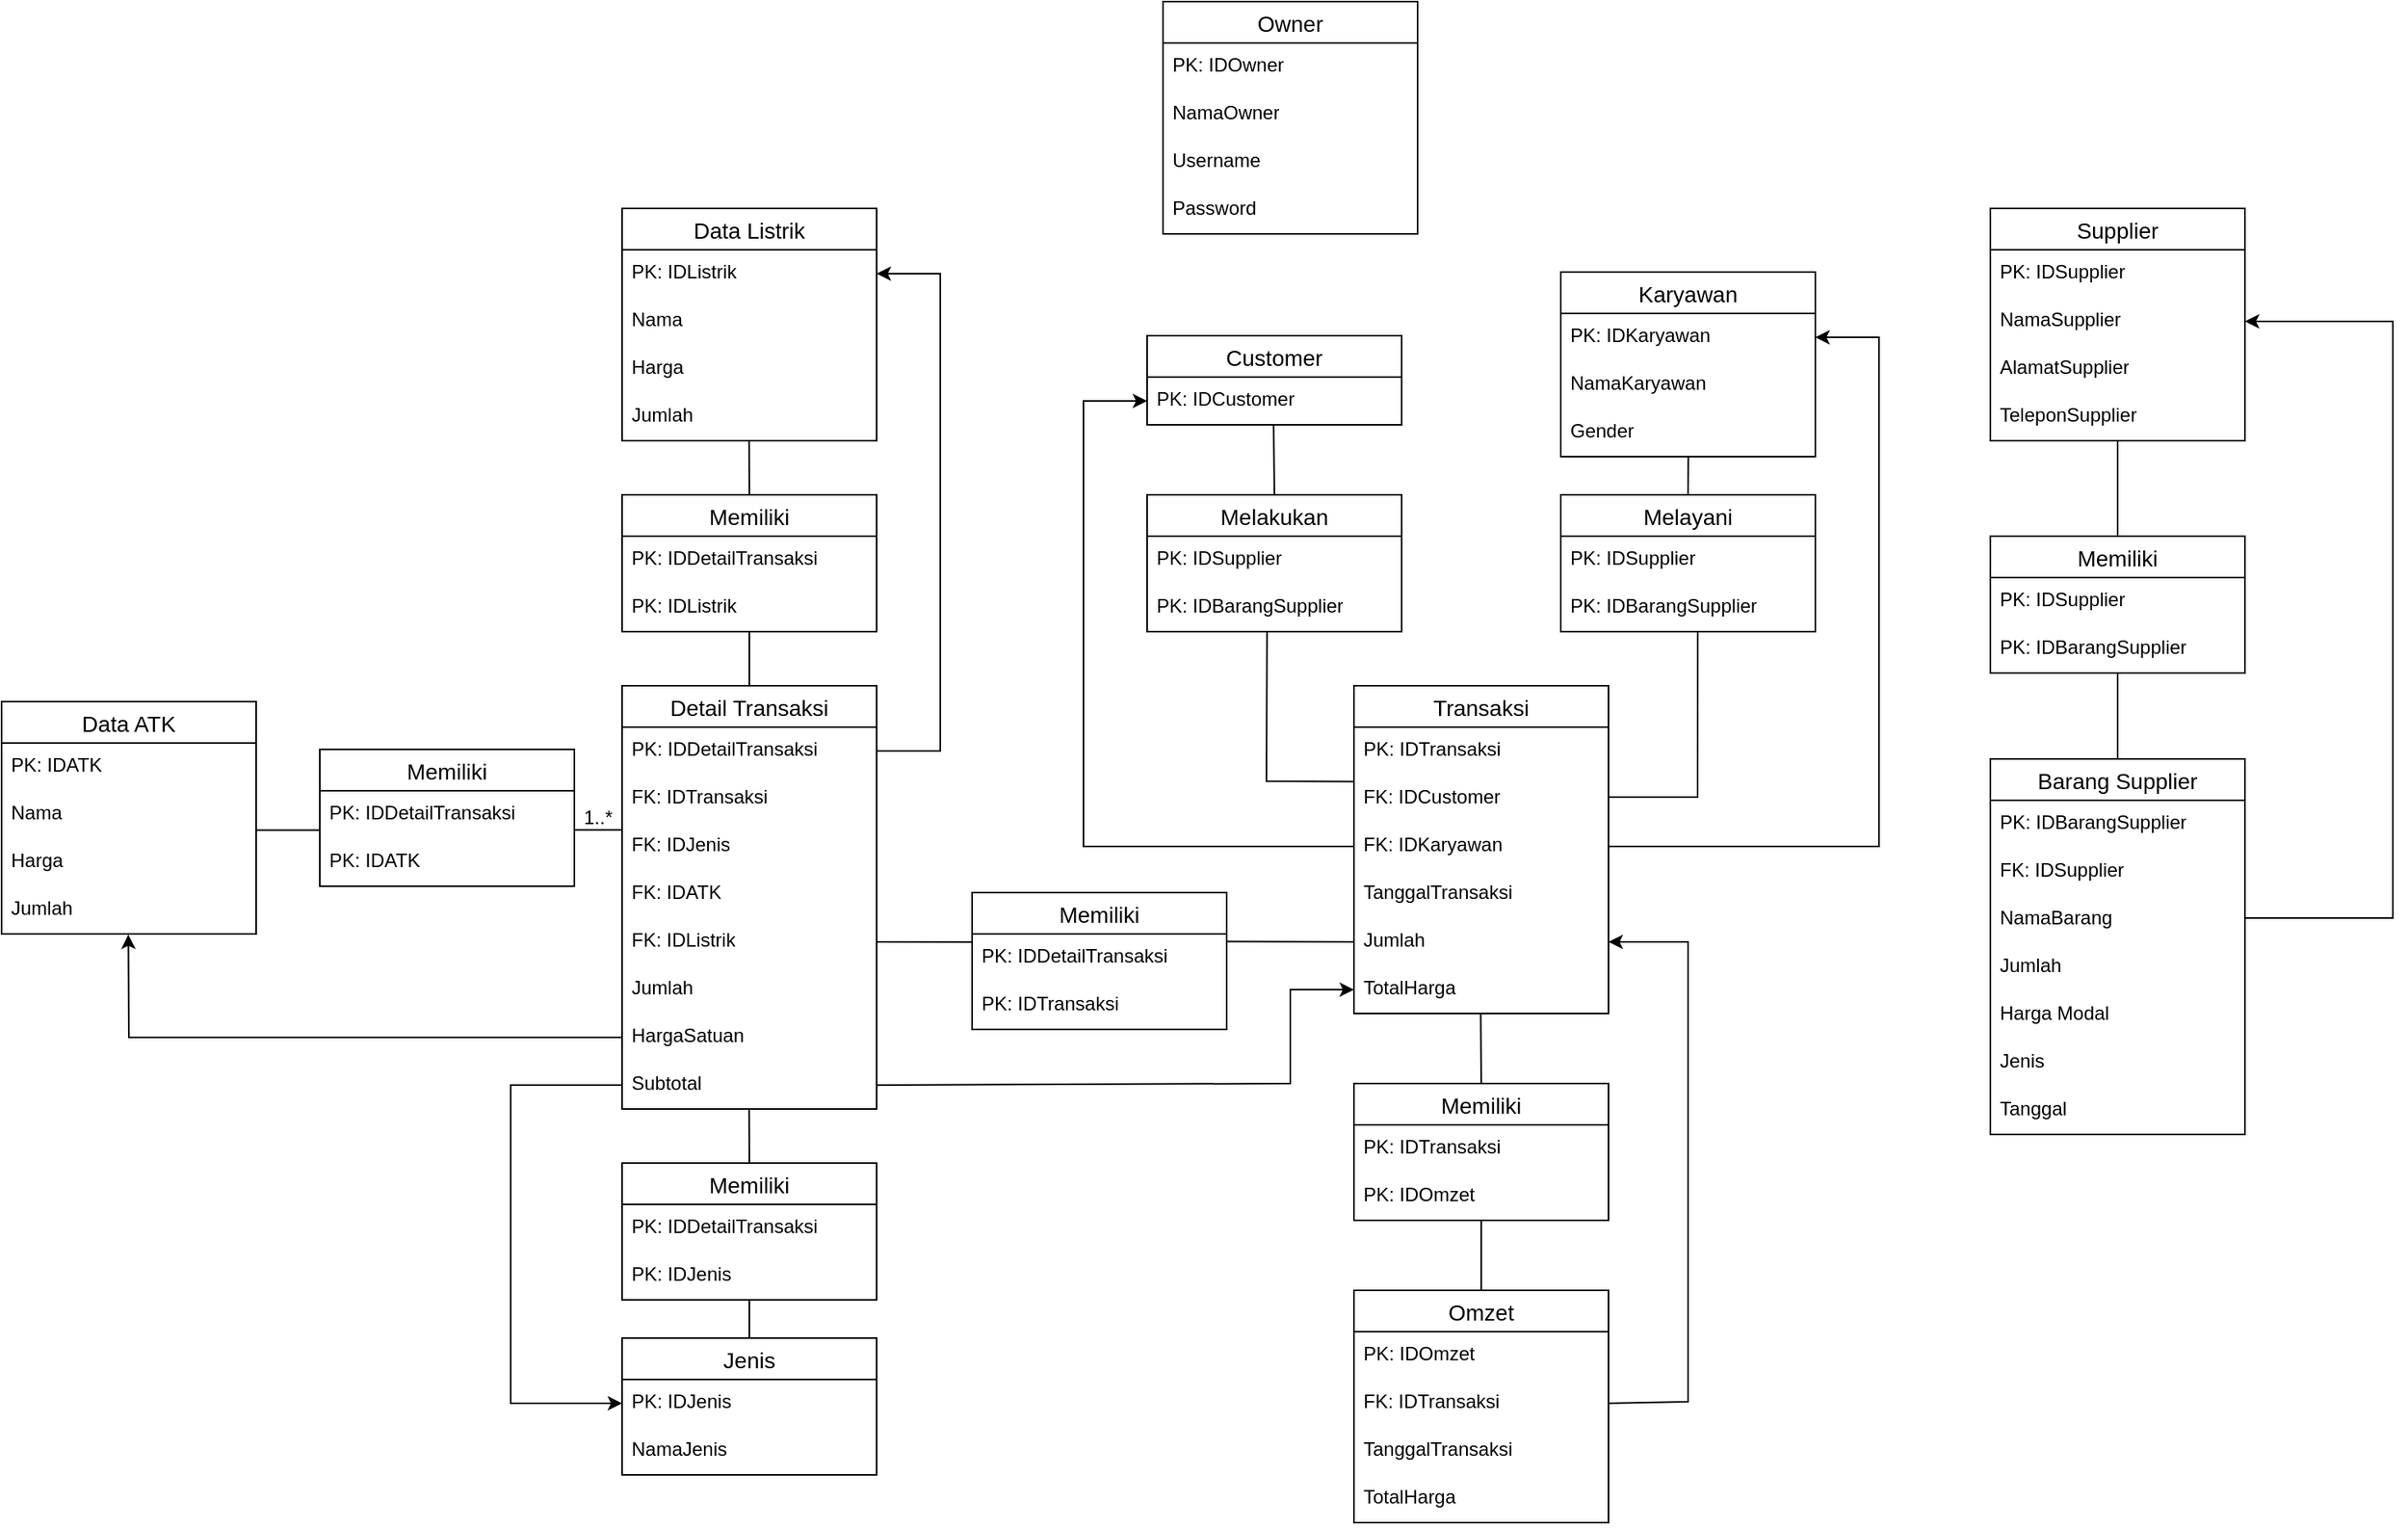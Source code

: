 <mxfile version="24.9.1">
  <diagram name="Page-1" id="pd5Z-vJEDujKjC-KWBN4">
    <mxGraphModel dx="1418" dy="1477" grid="1" gridSize="10" guides="1" tooltips="1" connect="1" arrows="1" fold="1" page="1" pageScale="1" pageWidth="827" pageHeight="1169" math="0" shadow="0">
      <root>
        <mxCell id="0" />
        <mxCell id="1" parent="0" />
        <mxCell id="2nRiDqllTPxRwzyI0WlH-1" value="Jenis" style="swimlane;fontStyle=0;childLayout=stackLayout;horizontal=1;startSize=26;horizontalStack=0;resizeParent=1;resizeParentMax=0;resizeLast=0;collapsible=1;marginBottom=0;align=center;fontSize=14;" vertex="1" parent="1">
          <mxGeometry x="150" y="750" width="160" height="86" as="geometry" />
        </mxCell>
        <mxCell id="2nRiDqllTPxRwzyI0WlH-2" value="PK: IDJenis" style="text;strokeColor=none;fillColor=none;spacingLeft=4;spacingRight=4;overflow=hidden;rotatable=0;points=[[0,0.5],[1,0.5]];portConstraint=eastwest;fontSize=12;whiteSpace=wrap;html=1;" vertex="1" parent="2nRiDqllTPxRwzyI0WlH-1">
          <mxGeometry y="26" width="160" height="30" as="geometry" />
        </mxCell>
        <mxCell id="2nRiDqllTPxRwzyI0WlH-3" value="NamaJenis" style="text;strokeColor=none;fillColor=none;spacingLeft=4;spacingRight=4;overflow=hidden;rotatable=0;points=[[0,0.5],[1,0.5]];portConstraint=eastwest;fontSize=12;whiteSpace=wrap;html=1;" vertex="1" parent="2nRiDqllTPxRwzyI0WlH-1">
          <mxGeometry y="56" width="160" height="30" as="geometry" />
        </mxCell>
        <mxCell id="2nRiDqllTPxRwzyI0WlH-5" value="Data Listrik" style="swimlane;fontStyle=0;childLayout=stackLayout;horizontal=1;startSize=26;horizontalStack=0;resizeParent=1;resizeParentMax=0;resizeLast=0;collapsible=1;marginBottom=0;align=center;fontSize=14;" vertex="1" parent="1">
          <mxGeometry x="150" y="40" width="160" height="146" as="geometry" />
        </mxCell>
        <mxCell id="2nRiDqllTPxRwzyI0WlH-6" value="PK: IDListrik" style="text;strokeColor=none;fillColor=none;spacingLeft=4;spacingRight=4;overflow=hidden;rotatable=0;points=[[0,0.5],[1,0.5]];portConstraint=eastwest;fontSize=12;whiteSpace=wrap;html=1;" vertex="1" parent="2nRiDqllTPxRwzyI0WlH-5">
          <mxGeometry y="26" width="160" height="30" as="geometry" />
        </mxCell>
        <mxCell id="2nRiDqllTPxRwzyI0WlH-10" value="Nama" style="text;strokeColor=none;fillColor=none;spacingLeft=4;spacingRight=4;overflow=hidden;rotatable=0;points=[[0,0.5],[1,0.5]];portConstraint=eastwest;fontSize=12;whiteSpace=wrap;html=1;" vertex="1" parent="2nRiDqllTPxRwzyI0WlH-5">
          <mxGeometry y="56" width="160" height="30" as="geometry" />
        </mxCell>
        <mxCell id="2nRiDqllTPxRwzyI0WlH-7" value="Harga" style="text;strokeColor=none;fillColor=none;spacingLeft=4;spacingRight=4;overflow=hidden;rotatable=0;points=[[0,0.5],[1,0.5]];portConstraint=eastwest;fontSize=12;whiteSpace=wrap;html=1;" vertex="1" parent="2nRiDqllTPxRwzyI0WlH-5">
          <mxGeometry y="86" width="160" height="30" as="geometry" />
        </mxCell>
        <mxCell id="2nRiDqllTPxRwzyI0WlH-8" value="Jumlah" style="text;strokeColor=none;fillColor=none;spacingLeft=4;spacingRight=4;overflow=hidden;rotatable=0;points=[[0,0.5],[1,0.5]];portConstraint=eastwest;fontSize=12;whiteSpace=wrap;html=1;" vertex="1" parent="2nRiDqllTPxRwzyI0WlH-5">
          <mxGeometry y="116" width="160" height="30" as="geometry" />
        </mxCell>
        <mxCell id="2nRiDqllTPxRwzyI0WlH-21" value="Data ATK" style="swimlane;fontStyle=0;childLayout=stackLayout;horizontal=1;startSize=26;horizontalStack=0;resizeParent=1;resizeParentMax=0;resizeLast=0;collapsible=1;marginBottom=0;align=center;fontSize=14;" vertex="1" parent="1">
          <mxGeometry x="-240" y="350" width="160" height="146" as="geometry" />
        </mxCell>
        <mxCell id="2nRiDqllTPxRwzyI0WlH-22" value="PK: IDATK" style="text;strokeColor=none;fillColor=none;spacingLeft=4;spacingRight=4;overflow=hidden;rotatable=0;points=[[0,0.5],[1,0.5]];portConstraint=eastwest;fontSize=12;whiteSpace=wrap;html=1;" vertex="1" parent="2nRiDqllTPxRwzyI0WlH-21">
          <mxGeometry y="26" width="160" height="30" as="geometry" />
        </mxCell>
        <mxCell id="2nRiDqllTPxRwzyI0WlH-23" value="Nama" style="text;strokeColor=none;fillColor=none;spacingLeft=4;spacingRight=4;overflow=hidden;rotatable=0;points=[[0,0.5],[1,0.5]];portConstraint=eastwest;fontSize=12;whiteSpace=wrap;html=1;" vertex="1" parent="2nRiDqllTPxRwzyI0WlH-21">
          <mxGeometry y="56" width="160" height="30" as="geometry" />
        </mxCell>
        <mxCell id="2nRiDqllTPxRwzyI0WlH-24" value="Harga" style="text;strokeColor=none;fillColor=none;spacingLeft=4;spacingRight=4;overflow=hidden;rotatable=0;points=[[0,0.5],[1,0.5]];portConstraint=eastwest;fontSize=12;whiteSpace=wrap;html=1;" vertex="1" parent="2nRiDqllTPxRwzyI0WlH-21">
          <mxGeometry y="86" width="160" height="30" as="geometry" />
        </mxCell>
        <mxCell id="2nRiDqllTPxRwzyI0WlH-25" value="Jumlah" style="text;strokeColor=none;fillColor=none;spacingLeft=4;spacingRight=4;overflow=hidden;rotatable=0;points=[[0,0.5],[1,0.5]];portConstraint=eastwest;fontSize=12;whiteSpace=wrap;html=1;" vertex="1" parent="2nRiDqllTPxRwzyI0WlH-21">
          <mxGeometry y="116" width="160" height="30" as="geometry" />
        </mxCell>
        <mxCell id="2nRiDqllTPxRwzyI0WlH-26" value="Karyawan" style="swimlane;fontStyle=0;childLayout=stackLayout;horizontal=1;startSize=26;horizontalStack=0;resizeParent=1;resizeParentMax=0;resizeLast=0;collapsible=1;marginBottom=0;align=center;fontSize=14;" vertex="1" parent="1">
          <mxGeometry x="740" y="80" width="160" height="116" as="geometry" />
        </mxCell>
        <mxCell id="2nRiDqllTPxRwzyI0WlH-27" value="PK: IDKaryawan" style="text;strokeColor=none;fillColor=none;spacingLeft=4;spacingRight=4;overflow=hidden;rotatable=0;points=[[0,0.5],[1,0.5]];portConstraint=eastwest;fontSize=12;whiteSpace=wrap;html=1;" vertex="1" parent="2nRiDqllTPxRwzyI0WlH-26">
          <mxGeometry y="26" width="160" height="30" as="geometry" />
        </mxCell>
        <mxCell id="2nRiDqllTPxRwzyI0WlH-28" value="NamaKaryawan" style="text;strokeColor=none;fillColor=none;spacingLeft=4;spacingRight=4;overflow=hidden;rotatable=0;points=[[0,0.5],[1,0.5]];portConstraint=eastwest;fontSize=12;whiteSpace=wrap;html=1;" vertex="1" parent="2nRiDqllTPxRwzyI0WlH-26">
          <mxGeometry y="56" width="160" height="30" as="geometry" />
        </mxCell>
        <mxCell id="2nRiDqllTPxRwzyI0WlH-29" value="Gender" style="text;strokeColor=none;fillColor=none;spacingLeft=4;spacingRight=4;overflow=hidden;rotatable=0;points=[[0,0.5],[1,0.5]];portConstraint=eastwest;fontSize=12;whiteSpace=wrap;html=1;" vertex="1" parent="2nRiDqllTPxRwzyI0WlH-26">
          <mxGeometry y="86" width="160" height="30" as="geometry" />
        </mxCell>
        <mxCell id="2nRiDqllTPxRwzyI0WlH-30" value="Customer" style="swimlane;fontStyle=0;childLayout=stackLayout;horizontal=1;startSize=26;horizontalStack=0;resizeParent=1;resizeParentMax=0;resizeLast=0;collapsible=1;marginBottom=0;align=center;fontSize=14;" vertex="1" parent="1">
          <mxGeometry x="480" y="120" width="160" height="56" as="geometry" />
        </mxCell>
        <mxCell id="2nRiDqllTPxRwzyI0WlH-31" value="PK: IDCustomer" style="text;strokeColor=none;fillColor=none;spacingLeft=4;spacingRight=4;overflow=hidden;rotatable=0;points=[[0,0.5],[1,0.5]];portConstraint=eastwest;fontSize=12;whiteSpace=wrap;html=1;" vertex="1" parent="2nRiDqllTPxRwzyI0WlH-30">
          <mxGeometry y="26" width="160" height="30" as="geometry" />
        </mxCell>
        <mxCell id="2nRiDqllTPxRwzyI0WlH-34" value="Owner" style="swimlane;fontStyle=0;childLayout=stackLayout;horizontal=1;startSize=26;horizontalStack=0;resizeParent=1;resizeParentMax=0;resizeLast=0;collapsible=1;marginBottom=0;align=center;fontSize=14;" vertex="1" parent="1">
          <mxGeometry x="490" y="-90" width="160" height="146" as="geometry" />
        </mxCell>
        <mxCell id="2nRiDqllTPxRwzyI0WlH-35" value="PK: IDOwner" style="text;strokeColor=none;fillColor=none;spacingLeft=4;spacingRight=4;overflow=hidden;rotatable=0;points=[[0,0.5],[1,0.5]];portConstraint=eastwest;fontSize=12;whiteSpace=wrap;html=1;" vertex="1" parent="2nRiDqllTPxRwzyI0WlH-34">
          <mxGeometry y="26" width="160" height="30" as="geometry" />
        </mxCell>
        <mxCell id="2nRiDqllTPxRwzyI0WlH-36" value="NamaOwner" style="text;strokeColor=none;fillColor=none;spacingLeft=4;spacingRight=4;overflow=hidden;rotatable=0;points=[[0,0.5],[1,0.5]];portConstraint=eastwest;fontSize=12;whiteSpace=wrap;html=1;" vertex="1" parent="2nRiDqllTPxRwzyI0WlH-34">
          <mxGeometry y="56" width="160" height="30" as="geometry" />
        </mxCell>
        <mxCell id="2nRiDqllTPxRwzyI0WlH-37" value="Username" style="text;strokeColor=none;fillColor=none;spacingLeft=4;spacingRight=4;overflow=hidden;rotatable=0;points=[[0,0.5],[1,0.5]];portConstraint=eastwest;fontSize=12;whiteSpace=wrap;html=1;" vertex="1" parent="2nRiDqllTPxRwzyI0WlH-34">
          <mxGeometry y="86" width="160" height="30" as="geometry" />
        </mxCell>
        <mxCell id="2nRiDqllTPxRwzyI0WlH-38" value="Password" style="text;strokeColor=none;fillColor=none;spacingLeft=4;spacingRight=4;overflow=hidden;rotatable=0;points=[[0,0.5],[1,0.5]];portConstraint=eastwest;fontSize=12;whiteSpace=wrap;html=1;" vertex="1" parent="2nRiDqllTPxRwzyI0WlH-34">
          <mxGeometry y="116" width="160" height="30" as="geometry" />
        </mxCell>
        <mxCell id="2nRiDqllTPxRwzyI0WlH-39" value="Supplier" style="swimlane;fontStyle=0;childLayout=stackLayout;horizontal=1;startSize=26;horizontalStack=0;resizeParent=1;resizeParentMax=0;resizeLast=0;collapsible=1;marginBottom=0;align=center;fontSize=14;" vertex="1" parent="1">
          <mxGeometry x="1010" y="40" width="160" height="146" as="geometry" />
        </mxCell>
        <mxCell id="2nRiDqllTPxRwzyI0WlH-40" value="PK: IDSupplier" style="text;strokeColor=none;fillColor=none;spacingLeft=4;spacingRight=4;overflow=hidden;rotatable=0;points=[[0,0.5],[1,0.5]];portConstraint=eastwest;fontSize=12;whiteSpace=wrap;html=1;" vertex="1" parent="2nRiDqllTPxRwzyI0WlH-39">
          <mxGeometry y="26" width="160" height="30" as="geometry" />
        </mxCell>
        <mxCell id="2nRiDqllTPxRwzyI0WlH-41" value="NamaSupplier" style="text;strokeColor=none;fillColor=none;spacingLeft=4;spacingRight=4;overflow=hidden;rotatable=0;points=[[0,0.5],[1,0.5]];portConstraint=eastwest;fontSize=12;whiteSpace=wrap;html=1;" vertex="1" parent="2nRiDqllTPxRwzyI0WlH-39">
          <mxGeometry y="56" width="160" height="30" as="geometry" />
        </mxCell>
        <mxCell id="2nRiDqllTPxRwzyI0WlH-42" value="AlamatSupplier" style="text;strokeColor=none;fillColor=none;spacingLeft=4;spacingRight=4;overflow=hidden;rotatable=0;points=[[0,0.5],[1,0.5]];portConstraint=eastwest;fontSize=12;whiteSpace=wrap;html=1;" vertex="1" parent="2nRiDqllTPxRwzyI0WlH-39">
          <mxGeometry y="86" width="160" height="30" as="geometry" />
        </mxCell>
        <mxCell id="2nRiDqllTPxRwzyI0WlH-43" value="TeleponSupplier" style="text;strokeColor=none;fillColor=none;spacingLeft=4;spacingRight=4;overflow=hidden;rotatable=0;points=[[0,0.5],[1,0.5]];portConstraint=eastwest;fontSize=12;whiteSpace=wrap;html=1;" vertex="1" parent="2nRiDqllTPxRwzyI0WlH-39">
          <mxGeometry y="116" width="160" height="30" as="geometry" />
        </mxCell>
        <mxCell id="2nRiDqllTPxRwzyI0WlH-44" value="Barang Supplier" style="swimlane;fontStyle=0;childLayout=stackLayout;horizontal=1;startSize=26;horizontalStack=0;resizeParent=1;resizeParentMax=0;resizeLast=0;collapsible=1;marginBottom=0;align=center;fontSize=14;" vertex="1" parent="1">
          <mxGeometry x="1010" y="386" width="160" height="236" as="geometry" />
        </mxCell>
        <mxCell id="2nRiDqllTPxRwzyI0WlH-45" value="PK: IDBarangSupplier" style="text;strokeColor=none;fillColor=none;spacingLeft=4;spacingRight=4;overflow=hidden;rotatable=0;points=[[0,0.5],[1,0.5]];portConstraint=eastwest;fontSize=12;whiteSpace=wrap;html=1;" vertex="1" parent="2nRiDqllTPxRwzyI0WlH-44">
          <mxGeometry y="26" width="160" height="30" as="geometry" />
        </mxCell>
        <mxCell id="2nRiDqllTPxRwzyI0WlH-46" value="FK: IDSupplier" style="text;strokeColor=none;fillColor=none;spacingLeft=4;spacingRight=4;overflow=hidden;rotatable=0;points=[[0,0.5],[1,0.5]];portConstraint=eastwest;fontSize=12;whiteSpace=wrap;html=1;" vertex="1" parent="2nRiDqllTPxRwzyI0WlH-44">
          <mxGeometry y="56" width="160" height="30" as="geometry" />
        </mxCell>
        <mxCell id="2nRiDqllTPxRwzyI0WlH-47" value="NamaBarang" style="text;strokeColor=none;fillColor=none;spacingLeft=4;spacingRight=4;overflow=hidden;rotatable=0;points=[[0,0.5],[1,0.5]];portConstraint=eastwest;fontSize=12;whiteSpace=wrap;html=1;" vertex="1" parent="2nRiDqllTPxRwzyI0WlH-44">
          <mxGeometry y="86" width="160" height="30" as="geometry" />
        </mxCell>
        <mxCell id="2nRiDqllTPxRwzyI0WlH-49" value="Jumlah" style="text;strokeColor=none;fillColor=none;spacingLeft=4;spacingRight=4;overflow=hidden;rotatable=0;points=[[0,0.5],[1,0.5]];portConstraint=eastwest;fontSize=12;whiteSpace=wrap;html=1;" vertex="1" parent="2nRiDqllTPxRwzyI0WlH-44">
          <mxGeometry y="116" width="160" height="30" as="geometry" />
        </mxCell>
        <mxCell id="2nRiDqllTPxRwzyI0WlH-50" value="Harga Modal" style="text;strokeColor=none;fillColor=none;spacingLeft=4;spacingRight=4;overflow=hidden;rotatable=0;points=[[0,0.5],[1,0.5]];portConstraint=eastwest;fontSize=12;whiteSpace=wrap;html=1;" vertex="1" parent="2nRiDqllTPxRwzyI0WlH-44">
          <mxGeometry y="146" width="160" height="30" as="geometry" />
        </mxCell>
        <mxCell id="2nRiDqllTPxRwzyI0WlH-51" value="Jenis" style="text;strokeColor=none;fillColor=none;spacingLeft=4;spacingRight=4;overflow=hidden;rotatable=0;points=[[0,0.5],[1,0.5]];portConstraint=eastwest;fontSize=12;whiteSpace=wrap;html=1;" vertex="1" parent="2nRiDqllTPxRwzyI0WlH-44">
          <mxGeometry y="176" width="160" height="30" as="geometry" />
        </mxCell>
        <mxCell id="2nRiDqllTPxRwzyI0WlH-52" value="Tanggal" style="text;strokeColor=none;fillColor=none;spacingLeft=4;spacingRight=4;overflow=hidden;rotatable=0;points=[[0,0.5],[1,0.5]];portConstraint=eastwest;fontSize=12;whiteSpace=wrap;html=1;" vertex="1" parent="2nRiDqllTPxRwzyI0WlH-44">
          <mxGeometry y="206" width="160" height="30" as="geometry" />
        </mxCell>
        <mxCell id="2nRiDqllTPxRwzyI0WlH-53" value="Transaksi" style="swimlane;fontStyle=0;childLayout=stackLayout;horizontal=1;startSize=26;horizontalStack=0;resizeParent=1;resizeParentMax=0;resizeLast=0;collapsible=1;marginBottom=0;align=center;fontSize=14;" vertex="1" parent="1">
          <mxGeometry x="610" y="340" width="160" height="206" as="geometry" />
        </mxCell>
        <mxCell id="2nRiDqllTPxRwzyI0WlH-54" value="PK: IDTransaksi" style="text;strokeColor=none;fillColor=none;spacingLeft=4;spacingRight=4;overflow=hidden;rotatable=0;points=[[0,0.5],[1,0.5]];portConstraint=eastwest;fontSize=12;whiteSpace=wrap;html=1;" vertex="1" parent="2nRiDqllTPxRwzyI0WlH-53">
          <mxGeometry y="26" width="160" height="30" as="geometry" />
        </mxCell>
        <mxCell id="2nRiDqllTPxRwzyI0WlH-61" value="FK: IDCustomer" style="text;strokeColor=none;fillColor=none;spacingLeft=4;spacingRight=4;overflow=hidden;rotatable=0;points=[[0,0.5],[1,0.5]];portConstraint=eastwest;fontSize=12;whiteSpace=wrap;html=1;" vertex="1" parent="2nRiDqllTPxRwzyI0WlH-53">
          <mxGeometry y="56" width="160" height="30" as="geometry" />
        </mxCell>
        <mxCell id="2nRiDqllTPxRwzyI0WlH-62" value="FK: IDKaryawan" style="text;strokeColor=none;fillColor=none;spacingLeft=4;spacingRight=4;overflow=hidden;rotatable=0;points=[[0,0.5],[1,0.5]];portConstraint=eastwest;fontSize=12;whiteSpace=wrap;html=1;" vertex="1" parent="2nRiDqllTPxRwzyI0WlH-53">
          <mxGeometry y="86" width="160" height="30" as="geometry" />
        </mxCell>
        <mxCell id="2nRiDqllTPxRwzyI0WlH-55" value="TanggalTransaksi" style="text;strokeColor=none;fillColor=none;spacingLeft=4;spacingRight=4;overflow=hidden;rotatable=0;points=[[0,0.5],[1,0.5]];portConstraint=eastwest;fontSize=12;whiteSpace=wrap;html=1;" vertex="1" parent="2nRiDqllTPxRwzyI0WlH-53">
          <mxGeometry y="116" width="160" height="30" as="geometry" />
        </mxCell>
        <mxCell id="2nRiDqllTPxRwzyI0WlH-56" value="Jumlah" style="text;strokeColor=none;fillColor=none;spacingLeft=4;spacingRight=4;overflow=hidden;rotatable=0;points=[[0,0.5],[1,0.5]];portConstraint=eastwest;fontSize=12;whiteSpace=wrap;html=1;" vertex="1" parent="2nRiDqllTPxRwzyI0WlH-53">
          <mxGeometry y="146" width="160" height="30" as="geometry" />
        </mxCell>
        <mxCell id="2nRiDqllTPxRwzyI0WlH-57" value="TotalHarga" style="text;strokeColor=none;fillColor=none;spacingLeft=4;spacingRight=4;overflow=hidden;rotatable=0;points=[[0,0.5],[1,0.5]];portConstraint=eastwest;fontSize=12;whiteSpace=wrap;html=1;" vertex="1" parent="2nRiDqllTPxRwzyI0WlH-53">
          <mxGeometry y="176" width="160" height="30" as="geometry" />
        </mxCell>
        <mxCell id="2nRiDqllTPxRwzyI0WlH-64" value="Detail Transaksi" style="swimlane;fontStyle=0;childLayout=stackLayout;horizontal=1;startSize=26;horizontalStack=0;resizeParent=1;resizeParentMax=0;resizeLast=0;collapsible=1;marginBottom=0;align=center;fontSize=14;" vertex="1" parent="1">
          <mxGeometry x="150" y="340" width="160" height="266" as="geometry" />
        </mxCell>
        <mxCell id="2nRiDqllTPxRwzyI0WlH-65" value="PK: IDDetailTransaksi" style="text;strokeColor=none;fillColor=none;spacingLeft=4;spacingRight=4;overflow=hidden;rotatable=0;points=[[0,0.5],[1,0.5]];portConstraint=eastwest;fontSize=12;whiteSpace=wrap;html=1;" vertex="1" parent="2nRiDqllTPxRwzyI0WlH-64">
          <mxGeometry y="26" width="160" height="30" as="geometry" />
        </mxCell>
        <mxCell id="2nRiDqllTPxRwzyI0WlH-75" value="FK: IDTransaksi" style="text;strokeColor=none;fillColor=none;spacingLeft=4;spacingRight=4;overflow=hidden;rotatable=0;points=[[0,0.5],[1,0.5]];portConstraint=eastwest;fontSize=12;whiteSpace=wrap;html=1;" vertex="1" parent="2nRiDqllTPxRwzyI0WlH-64">
          <mxGeometry y="56" width="160" height="30" as="geometry" />
        </mxCell>
        <mxCell id="2nRiDqllTPxRwzyI0WlH-66" value="FK: IDJenis" style="text;strokeColor=none;fillColor=none;spacingLeft=4;spacingRight=4;overflow=hidden;rotatable=0;points=[[0,0.5],[1,0.5]];portConstraint=eastwest;fontSize=12;whiteSpace=wrap;html=1;" vertex="1" parent="2nRiDqllTPxRwzyI0WlH-64">
          <mxGeometry y="86" width="160" height="30" as="geometry" />
        </mxCell>
        <mxCell id="2nRiDqllTPxRwzyI0WlH-67" value="FK: IDATK" style="text;strokeColor=none;fillColor=none;spacingLeft=4;spacingRight=4;overflow=hidden;rotatable=0;points=[[0,0.5],[1,0.5]];portConstraint=eastwest;fontSize=12;whiteSpace=wrap;html=1;" vertex="1" parent="2nRiDqllTPxRwzyI0WlH-64">
          <mxGeometry y="116" width="160" height="30" as="geometry" />
        </mxCell>
        <mxCell id="2nRiDqllTPxRwzyI0WlH-90" value="FK: IDListrik" style="text;strokeColor=none;fillColor=none;spacingLeft=4;spacingRight=4;overflow=hidden;rotatable=0;points=[[0,0.5],[1,0.5]];portConstraint=eastwest;fontSize=12;whiteSpace=wrap;html=1;" vertex="1" parent="2nRiDqllTPxRwzyI0WlH-64">
          <mxGeometry y="146" width="160" height="30" as="geometry" />
        </mxCell>
        <mxCell id="2nRiDqllTPxRwzyI0WlH-68" value="Jumlah" style="text;strokeColor=none;fillColor=none;spacingLeft=4;spacingRight=4;overflow=hidden;rotatable=0;points=[[0,0.5],[1,0.5]];portConstraint=eastwest;fontSize=12;whiteSpace=wrap;html=1;" vertex="1" parent="2nRiDqllTPxRwzyI0WlH-64">
          <mxGeometry y="176" width="160" height="30" as="geometry" />
        </mxCell>
        <mxCell id="2nRiDqllTPxRwzyI0WlH-69" value="HargaSatuan" style="text;strokeColor=none;fillColor=none;spacingLeft=4;spacingRight=4;overflow=hidden;rotatable=0;points=[[0,0.5],[1,0.5]];portConstraint=eastwest;fontSize=12;whiteSpace=wrap;html=1;" vertex="1" parent="2nRiDqllTPxRwzyI0WlH-64">
          <mxGeometry y="206" width="160" height="30" as="geometry" />
        </mxCell>
        <mxCell id="2nRiDqllTPxRwzyI0WlH-70" value="Subtotal" style="text;strokeColor=none;fillColor=none;spacingLeft=4;spacingRight=4;overflow=hidden;rotatable=0;points=[[0,0.5],[1,0.5]];portConstraint=eastwest;fontSize=12;whiteSpace=wrap;html=1;" vertex="1" parent="2nRiDqllTPxRwzyI0WlH-64">
          <mxGeometry y="236" width="160" height="30" as="geometry" />
        </mxCell>
        <mxCell id="2nRiDqllTPxRwzyI0WlH-71" value="Omzet" style="swimlane;fontStyle=0;childLayout=stackLayout;horizontal=1;startSize=26;horizontalStack=0;resizeParent=1;resizeParentMax=0;resizeLast=0;collapsible=1;marginBottom=0;align=center;fontSize=14;" vertex="1" parent="1">
          <mxGeometry x="610" y="720" width="160" height="146" as="geometry" />
        </mxCell>
        <mxCell id="2nRiDqllTPxRwzyI0WlH-72" value="PK: IDOmzet" style="text;strokeColor=none;fillColor=none;spacingLeft=4;spacingRight=4;overflow=hidden;rotatable=0;points=[[0,0.5],[1,0.5]];portConstraint=eastwest;fontSize=12;whiteSpace=wrap;html=1;" vertex="1" parent="2nRiDqllTPxRwzyI0WlH-71">
          <mxGeometry y="26" width="160" height="30" as="geometry" />
        </mxCell>
        <mxCell id="2nRiDqllTPxRwzyI0WlH-73" value="FK: IDTransaksi" style="text;strokeColor=none;fillColor=none;spacingLeft=4;spacingRight=4;overflow=hidden;rotatable=0;points=[[0,0.5],[1,0.5]];portConstraint=eastwest;fontSize=12;whiteSpace=wrap;html=1;" vertex="1" parent="2nRiDqllTPxRwzyI0WlH-71">
          <mxGeometry y="56" width="160" height="30" as="geometry" />
        </mxCell>
        <mxCell id="2nRiDqllTPxRwzyI0WlH-74" value="TanggalTransaksi" style="text;strokeColor=none;fillColor=none;spacingLeft=4;spacingRight=4;overflow=hidden;rotatable=0;points=[[0,0.5],[1,0.5]];portConstraint=eastwest;fontSize=12;whiteSpace=wrap;html=1;" vertex="1" parent="2nRiDqllTPxRwzyI0WlH-71">
          <mxGeometry y="86" width="160" height="30" as="geometry" />
        </mxCell>
        <mxCell id="2nRiDqllTPxRwzyI0WlH-80" value="TotalHarga" style="text;strokeColor=none;fillColor=none;spacingLeft=4;spacingRight=4;overflow=hidden;rotatable=0;points=[[0,0.5],[1,0.5]];portConstraint=eastwest;fontSize=12;whiteSpace=wrap;html=1;" vertex="1" parent="2nRiDqllTPxRwzyI0WlH-71">
          <mxGeometry y="116" width="160" height="30" as="geometry" />
        </mxCell>
        <mxCell id="2nRiDqllTPxRwzyI0WlH-81" value="Memiliki" style="swimlane;fontStyle=0;childLayout=stackLayout;horizontal=1;startSize=26;horizontalStack=0;resizeParent=1;resizeParentMax=0;resizeLast=0;collapsible=1;marginBottom=0;align=center;fontSize=14;" vertex="1" parent="1">
          <mxGeometry x="1010" y="246" width="160" height="86" as="geometry" />
        </mxCell>
        <mxCell id="2nRiDqllTPxRwzyI0WlH-82" value="PK: IDSupplier" style="text;strokeColor=none;fillColor=none;spacingLeft=4;spacingRight=4;overflow=hidden;rotatable=0;points=[[0,0.5],[1,0.5]];portConstraint=eastwest;fontSize=12;whiteSpace=wrap;html=1;" vertex="1" parent="2nRiDqllTPxRwzyI0WlH-81">
          <mxGeometry y="26" width="160" height="30" as="geometry" />
        </mxCell>
        <mxCell id="2nRiDqllTPxRwzyI0WlH-83" value="PK: IDBarangSupplier" style="text;strokeColor=none;fillColor=none;spacingLeft=4;spacingRight=4;overflow=hidden;rotatable=0;points=[[0,0.5],[1,0.5]];portConstraint=eastwest;fontSize=12;whiteSpace=wrap;html=1;" vertex="1" parent="2nRiDqllTPxRwzyI0WlH-81">
          <mxGeometry y="56" width="160" height="30" as="geometry" />
        </mxCell>
        <mxCell id="2nRiDqllTPxRwzyI0WlH-85" value="" style="endArrow=none;html=1;rounded=0;exitX=0.5;exitY=0;exitDx=0;exitDy=0;entryX=0.5;entryY=1.005;entryDx=0;entryDy=0;entryPerimeter=0;" edge="1" parent="1" source="2nRiDqllTPxRwzyI0WlH-44" target="2nRiDqllTPxRwzyI0WlH-83">
          <mxGeometry width="50" height="50" relative="1" as="geometry">
            <mxPoint x="1063" y="376" as="sourcePoint" />
            <mxPoint x="1090" y="336" as="targetPoint" />
          </mxGeometry>
        </mxCell>
        <mxCell id="2nRiDqllTPxRwzyI0WlH-86" value="" style="endArrow=none;html=1;rounded=0;entryX=0.5;entryY=1;entryDx=0;entryDy=0;entryPerimeter=0;" edge="1" parent="1" target="2nRiDqllTPxRwzyI0WlH-43">
          <mxGeometry width="50" height="50" relative="1" as="geometry">
            <mxPoint x="1090" y="246" as="sourcePoint" />
            <mxPoint x="1100" y="342" as="targetPoint" />
          </mxGeometry>
        </mxCell>
        <mxCell id="2nRiDqllTPxRwzyI0WlH-87" value="" style="endArrow=classic;html=1;rounded=0;entryX=1;entryY=0.5;entryDx=0;entryDy=0;" edge="1" parent="1">
          <mxGeometry width="50" height="50" relative="1" as="geometry">
            <mxPoint x="1170" y="486" as="sourcePoint" />
            <mxPoint x="1170" y="111" as="targetPoint" />
            <Array as="points">
              <mxPoint x="1263" y="486" />
              <mxPoint x="1263" y="111" />
            </Array>
          </mxGeometry>
        </mxCell>
        <mxCell id="2nRiDqllTPxRwzyI0WlH-91" value="Melakukan" style="swimlane;fontStyle=0;childLayout=stackLayout;horizontal=1;startSize=26;horizontalStack=0;resizeParent=1;resizeParentMax=0;resizeLast=0;collapsible=1;marginBottom=0;align=center;fontSize=14;" vertex="1" parent="1">
          <mxGeometry x="480" y="220" width="160" height="86" as="geometry" />
        </mxCell>
        <mxCell id="2nRiDqllTPxRwzyI0WlH-92" value="PK: IDSupplier" style="text;strokeColor=none;fillColor=none;spacingLeft=4;spacingRight=4;overflow=hidden;rotatable=0;points=[[0,0.5],[1,0.5]];portConstraint=eastwest;fontSize=12;whiteSpace=wrap;html=1;" vertex="1" parent="2nRiDqllTPxRwzyI0WlH-91">
          <mxGeometry y="26" width="160" height="30" as="geometry" />
        </mxCell>
        <mxCell id="2nRiDqllTPxRwzyI0WlH-93" value="PK: IDBarangSupplier" style="text;strokeColor=none;fillColor=none;spacingLeft=4;spacingRight=4;overflow=hidden;rotatable=0;points=[[0,0.5],[1,0.5]];portConstraint=eastwest;fontSize=12;whiteSpace=wrap;html=1;" vertex="1" parent="2nRiDqllTPxRwzyI0WlH-91">
          <mxGeometry y="56" width="160" height="30" as="geometry" />
        </mxCell>
        <mxCell id="2nRiDqllTPxRwzyI0WlH-94" value="Melayani" style="swimlane;fontStyle=0;childLayout=stackLayout;horizontal=1;startSize=26;horizontalStack=0;resizeParent=1;resizeParentMax=0;resizeLast=0;collapsible=1;marginBottom=0;align=center;fontSize=14;" vertex="1" parent="1">
          <mxGeometry x="740" y="220" width="160" height="86" as="geometry" />
        </mxCell>
        <mxCell id="2nRiDqllTPxRwzyI0WlH-95" value="PK: IDSupplier" style="text;strokeColor=none;fillColor=none;spacingLeft=4;spacingRight=4;overflow=hidden;rotatable=0;points=[[0,0.5],[1,0.5]];portConstraint=eastwest;fontSize=12;whiteSpace=wrap;html=1;" vertex="1" parent="2nRiDqllTPxRwzyI0WlH-94">
          <mxGeometry y="26" width="160" height="30" as="geometry" />
        </mxCell>
        <mxCell id="2nRiDqllTPxRwzyI0WlH-96" value="PK: IDBarangSupplier" style="text;strokeColor=none;fillColor=none;spacingLeft=4;spacingRight=4;overflow=hidden;rotatable=0;points=[[0,0.5],[1,0.5]];portConstraint=eastwest;fontSize=12;whiteSpace=wrap;html=1;" vertex="1" parent="2nRiDqllTPxRwzyI0WlH-94">
          <mxGeometry y="56" width="160" height="30" as="geometry" />
        </mxCell>
        <mxCell id="2nRiDqllTPxRwzyI0WlH-97" value="" style="endArrow=none;html=1;rounded=0;entryX=0.538;entryY=1.001;entryDx=0;entryDy=0;entryPerimeter=0;exitX=1;exitY=0.467;exitDx=0;exitDy=0;exitPerimeter=0;" edge="1" parent="1" source="2nRiDqllTPxRwzyI0WlH-61" target="2nRiDqllTPxRwzyI0WlH-96">
          <mxGeometry width="50" height="50" relative="1" as="geometry">
            <mxPoint x="750" y="430" as="sourcePoint" />
            <mxPoint x="800" y="380" as="targetPoint" />
            <Array as="points">
              <mxPoint x="826" y="410" />
            </Array>
          </mxGeometry>
        </mxCell>
        <mxCell id="2nRiDqllTPxRwzyI0WlH-98" value="" style="endArrow=none;html=1;rounded=0;entryX=0.471;entryY=1.009;entryDx=0;entryDy=0;entryPerimeter=0;exitX=0.003;exitY=0.14;exitDx=0;exitDy=0;exitPerimeter=0;" edge="1" parent="1" source="2nRiDqllTPxRwzyI0WlH-61" target="2nRiDqllTPxRwzyI0WlH-93">
          <mxGeometry width="50" height="50" relative="1" as="geometry">
            <mxPoint x="800" y="400" as="sourcePoint" />
            <mxPoint x="850" y="350" as="targetPoint" />
            <Array as="points">
              <mxPoint x="555" y="400" />
            </Array>
          </mxGeometry>
        </mxCell>
        <mxCell id="2nRiDqllTPxRwzyI0WlH-99" value="" style="endArrow=classic;html=1;rounded=0;exitX=0;exitY=0.5;exitDx=0;exitDy=0;entryX=0;entryY=0.5;entryDx=0;entryDy=0;" edge="1" parent="1" source="2nRiDqllTPxRwzyI0WlH-62" target="2nRiDqllTPxRwzyI0WlH-31">
          <mxGeometry width="50" height="50" relative="1" as="geometry">
            <mxPoint x="650" y="390" as="sourcePoint" />
            <mxPoint x="700" y="340" as="targetPoint" />
            <Array as="points">
              <mxPoint x="440" y="441" />
              <mxPoint x="440" y="161" />
            </Array>
          </mxGeometry>
        </mxCell>
        <mxCell id="2nRiDqllTPxRwzyI0WlH-100" value="" style="endArrow=classic;html=1;rounded=0;exitX=1;exitY=0.5;exitDx=0;exitDy=0;entryX=1;entryY=0.5;entryDx=0;entryDy=0;" edge="1" parent="1" source="2nRiDqllTPxRwzyI0WlH-62" target="2nRiDqllTPxRwzyI0WlH-27">
          <mxGeometry width="50" height="50" relative="1" as="geometry">
            <mxPoint x="780" y="390" as="sourcePoint" />
            <mxPoint x="830" y="340" as="targetPoint" />
            <Array as="points">
              <mxPoint x="940" y="441" />
              <mxPoint x="940" y="121" />
            </Array>
          </mxGeometry>
        </mxCell>
        <mxCell id="2nRiDqllTPxRwzyI0WlH-101" value="Memiliki" style="swimlane;fontStyle=0;childLayout=stackLayout;horizontal=1;startSize=26;horizontalStack=0;resizeParent=1;resizeParentMax=0;resizeLast=0;collapsible=1;marginBottom=0;align=center;fontSize=14;" vertex="1" parent="1">
          <mxGeometry x="610" y="590" width="160" height="86" as="geometry" />
        </mxCell>
        <mxCell id="2nRiDqllTPxRwzyI0WlH-102" value="PK: IDTransaksi" style="text;strokeColor=none;fillColor=none;spacingLeft=4;spacingRight=4;overflow=hidden;rotatable=0;points=[[0,0.5],[1,0.5]];portConstraint=eastwest;fontSize=12;whiteSpace=wrap;html=1;" vertex="1" parent="2nRiDqllTPxRwzyI0WlH-101">
          <mxGeometry y="26" width="160" height="30" as="geometry" />
        </mxCell>
        <mxCell id="2nRiDqllTPxRwzyI0WlH-103" value="PK: IDOmzet" style="text;strokeColor=none;fillColor=none;spacingLeft=4;spacingRight=4;overflow=hidden;rotatable=0;points=[[0,0.5],[1,0.5]];portConstraint=eastwest;fontSize=12;whiteSpace=wrap;html=1;" vertex="1" parent="2nRiDqllTPxRwzyI0WlH-101">
          <mxGeometry y="56" width="160" height="30" as="geometry" />
        </mxCell>
        <mxCell id="2nRiDqllTPxRwzyI0WlH-104" value="" style="endArrow=none;html=1;rounded=0;exitX=0.5;exitY=0;exitDx=0;exitDy=0;entryX=0.498;entryY=1.007;entryDx=0;entryDy=0;entryPerimeter=0;" edge="1" parent="1" source="2nRiDqllTPxRwzyI0WlH-101" target="2nRiDqllTPxRwzyI0WlH-57">
          <mxGeometry width="50" height="50" relative="1" as="geometry">
            <mxPoint x="710" y="600" as="sourcePoint" />
            <mxPoint x="760" y="550" as="targetPoint" />
          </mxGeometry>
        </mxCell>
        <mxCell id="2nRiDqllTPxRwzyI0WlH-105" value="" style="endArrow=none;html=1;rounded=0;exitX=0.5;exitY=0;exitDx=0;exitDy=0;entryX=0.5;entryY=1;entryDx=0;entryDy=0;" edge="1" parent="1" source="2nRiDqllTPxRwzyI0WlH-71" target="2nRiDqllTPxRwzyI0WlH-101">
          <mxGeometry width="50" height="50" relative="1" as="geometry">
            <mxPoint x="700" y="600" as="sourcePoint" />
            <mxPoint x="700" y="556" as="targetPoint" />
          </mxGeometry>
        </mxCell>
        <mxCell id="2nRiDqllTPxRwzyI0WlH-106" value="" style="endArrow=classic;html=1;rounded=0;exitX=1;exitY=0.5;exitDx=0;exitDy=0;entryX=1;entryY=0.5;entryDx=0;entryDy=0;" edge="1" parent="1" source="2nRiDqllTPxRwzyI0WlH-73" target="2nRiDqllTPxRwzyI0WlH-56">
          <mxGeometry width="50" height="50" relative="1" as="geometry">
            <mxPoint x="770" y="610" as="sourcePoint" />
            <mxPoint x="820" y="560" as="targetPoint" />
            <Array as="points">
              <mxPoint x="820" y="790" />
              <mxPoint x="820" y="501" />
            </Array>
          </mxGeometry>
        </mxCell>
        <mxCell id="2nRiDqllTPxRwzyI0WlH-107" value="Memiliki" style="swimlane;fontStyle=0;childLayout=stackLayout;horizontal=1;startSize=26;horizontalStack=0;resizeParent=1;resizeParentMax=0;resizeLast=0;collapsible=1;marginBottom=0;align=center;fontSize=14;" vertex="1" parent="1">
          <mxGeometry x="150" y="220" width="160" height="86" as="geometry" />
        </mxCell>
        <mxCell id="2nRiDqllTPxRwzyI0WlH-108" value="PK: IDDetailTransaksi" style="text;strokeColor=none;fillColor=none;spacingLeft=4;spacingRight=4;overflow=hidden;rotatable=0;points=[[0,0.5],[1,0.5]];portConstraint=eastwest;fontSize=12;whiteSpace=wrap;html=1;" vertex="1" parent="2nRiDqllTPxRwzyI0WlH-107">
          <mxGeometry y="26" width="160" height="30" as="geometry" />
        </mxCell>
        <mxCell id="2nRiDqllTPxRwzyI0WlH-109" value="PK: IDListrik" style="text;strokeColor=none;fillColor=none;spacingLeft=4;spacingRight=4;overflow=hidden;rotatable=0;points=[[0,0.5],[1,0.5]];portConstraint=eastwest;fontSize=12;whiteSpace=wrap;html=1;" vertex="1" parent="2nRiDqllTPxRwzyI0WlH-107">
          <mxGeometry y="56" width="160" height="30" as="geometry" />
        </mxCell>
        <mxCell id="2nRiDqllTPxRwzyI0WlH-110" value="Memiliki" style="swimlane;fontStyle=0;childLayout=stackLayout;horizontal=1;startSize=26;horizontalStack=0;resizeParent=1;resizeParentMax=0;resizeLast=0;collapsible=1;marginBottom=0;align=center;fontSize=14;" vertex="1" parent="1">
          <mxGeometry x="-40" y="380" width="160" height="86" as="geometry" />
        </mxCell>
        <mxCell id="2nRiDqllTPxRwzyI0WlH-111" value="PK: IDDetailTransaksi" style="text;strokeColor=none;fillColor=none;spacingLeft=4;spacingRight=4;overflow=hidden;rotatable=0;points=[[0,0.5],[1,0.5]];portConstraint=eastwest;fontSize=12;whiteSpace=wrap;html=1;" vertex="1" parent="2nRiDqllTPxRwzyI0WlH-110">
          <mxGeometry y="26" width="160" height="30" as="geometry" />
        </mxCell>
        <mxCell id="2nRiDqllTPxRwzyI0WlH-112" value="PK: IDATK" style="text;strokeColor=none;fillColor=none;spacingLeft=4;spacingRight=4;overflow=hidden;rotatable=0;points=[[0,0.5],[1,0.5]];portConstraint=eastwest;fontSize=12;whiteSpace=wrap;html=1;" vertex="1" parent="2nRiDqllTPxRwzyI0WlH-110">
          <mxGeometry y="56" width="160" height="30" as="geometry" />
        </mxCell>
        <mxCell id="2nRiDqllTPxRwzyI0WlH-113" value="Memiliki" style="swimlane;fontStyle=0;childLayout=stackLayout;horizontal=1;startSize=26;horizontalStack=0;resizeParent=1;resizeParentMax=0;resizeLast=0;collapsible=1;marginBottom=0;align=center;fontSize=14;" vertex="1" parent="1">
          <mxGeometry x="150" y="640" width="160" height="86" as="geometry" />
        </mxCell>
        <mxCell id="2nRiDqllTPxRwzyI0WlH-114" value="PK: IDDetailTransaksi" style="text;strokeColor=none;fillColor=none;spacingLeft=4;spacingRight=4;overflow=hidden;rotatable=0;points=[[0,0.5],[1,0.5]];portConstraint=eastwest;fontSize=12;whiteSpace=wrap;html=1;" vertex="1" parent="2nRiDqllTPxRwzyI0WlH-113">
          <mxGeometry y="26" width="160" height="30" as="geometry" />
        </mxCell>
        <mxCell id="2nRiDqllTPxRwzyI0WlH-115" value="PK: IDJenis" style="text;strokeColor=none;fillColor=none;spacingLeft=4;spacingRight=4;overflow=hidden;rotatable=0;points=[[0,0.5],[1,0.5]];portConstraint=eastwest;fontSize=12;whiteSpace=wrap;html=1;" vertex="1" parent="2nRiDqllTPxRwzyI0WlH-113">
          <mxGeometry y="56" width="160" height="30" as="geometry" />
        </mxCell>
        <mxCell id="2nRiDqllTPxRwzyI0WlH-116" value="Memiliki" style="swimlane;fontStyle=0;childLayout=stackLayout;horizontal=1;startSize=26;horizontalStack=0;resizeParent=1;resizeParentMax=0;resizeLast=0;collapsible=1;marginBottom=0;align=center;fontSize=14;" vertex="1" parent="1">
          <mxGeometry x="370" y="470" width="160" height="86" as="geometry" />
        </mxCell>
        <mxCell id="2nRiDqllTPxRwzyI0WlH-117" value="PK: IDDetailTransaksi" style="text;strokeColor=none;fillColor=none;spacingLeft=4;spacingRight=4;overflow=hidden;rotatable=0;points=[[0,0.5],[1,0.5]];portConstraint=eastwest;fontSize=12;whiteSpace=wrap;html=1;" vertex="1" parent="2nRiDqllTPxRwzyI0WlH-116">
          <mxGeometry y="26" width="160" height="30" as="geometry" />
        </mxCell>
        <mxCell id="2nRiDqllTPxRwzyI0WlH-118" value="PK: IDTransaksi" style="text;strokeColor=none;fillColor=none;spacingLeft=4;spacingRight=4;overflow=hidden;rotatable=0;points=[[0,0.5],[1,0.5]];portConstraint=eastwest;fontSize=12;whiteSpace=wrap;html=1;" vertex="1" parent="2nRiDqllTPxRwzyI0WlH-116">
          <mxGeometry y="56" width="160" height="30" as="geometry" />
        </mxCell>
        <mxCell id="2nRiDqllTPxRwzyI0WlH-119" value="" style="endArrow=none;html=1;rounded=0;exitX=0.5;exitY=0;exitDx=0;exitDy=0;entryX=0.499;entryY=1.007;entryDx=0;entryDy=0;entryPerimeter=0;" edge="1" parent="1" source="2nRiDqllTPxRwzyI0WlH-113" target="2nRiDqllTPxRwzyI0WlH-70">
          <mxGeometry width="50" height="50" relative="1" as="geometry">
            <mxPoint x="430" y="560" as="sourcePoint" />
            <mxPoint x="480" y="510" as="targetPoint" />
          </mxGeometry>
        </mxCell>
        <mxCell id="2nRiDqllTPxRwzyI0WlH-120" value="" style="endArrow=none;html=1;rounded=0;exitX=0.5;exitY=0;exitDx=0;exitDy=0;entryX=0.5;entryY=1;entryDx=0;entryDy=0;" edge="1" parent="1" source="2nRiDqllTPxRwzyI0WlH-1" target="2nRiDqllTPxRwzyI0WlH-113">
          <mxGeometry width="50" height="50" relative="1" as="geometry">
            <mxPoint x="240" y="650" as="sourcePoint" />
            <mxPoint x="240" y="616" as="targetPoint" />
          </mxGeometry>
        </mxCell>
        <mxCell id="2nRiDqllTPxRwzyI0WlH-121" value="" style="endArrow=none;html=1;rounded=0;exitX=1;exitY=0.5;exitDx=0;exitDy=0;entryX=0;entryY=0.169;entryDx=0;entryDy=0;entryPerimeter=0;" edge="1" parent="1" source="2nRiDqllTPxRwzyI0WlH-90" target="2nRiDqllTPxRwzyI0WlH-117">
          <mxGeometry width="50" height="50" relative="1" as="geometry">
            <mxPoint x="370" y="580" as="sourcePoint" />
            <mxPoint x="370" y="531" as="targetPoint" />
          </mxGeometry>
        </mxCell>
        <mxCell id="2nRiDqllTPxRwzyI0WlH-122" value="" style="endArrow=none;html=1;rounded=0;entryX=0;entryY=0.5;entryDx=0;entryDy=0;exitX=1;exitY=0.16;exitDx=0;exitDy=0;exitPerimeter=0;" edge="1" parent="1" source="2nRiDqllTPxRwzyI0WlH-117" target="2nRiDqllTPxRwzyI0WlH-56">
          <mxGeometry width="50" height="50" relative="1" as="geometry">
            <mxPoint x="540" y="500" as="sourcePoint" />
            <mxPoint x="380" y="541" as="targetPoint" />
          </mxGeometry>
        </mxCell>
        <mxCell id="2nRiDqllTPxRwzyI0WlH-123" value="" style="endArrow=none;html=1;rounded=0;exitX=0.5;exitY=0;exitDx=0;exitDy=0;entryX=0.499;entryY=1.009;entryDx=0;entryDy=0;entryPerimeter=0;" edge="1" parent="1" source="2nRiDqllTPxRwzyI0WlH-107" target="2nRiDqllTPxRwzyI0WlH-8">
          <mxGeometry width="50" height="50" relative="1" as="geometry">
            <mxPoint x="240" y="190" as="sourcePoint" />
            <mxPoint x="290" y="140" as="targetPoint" />
          </mxGeometry>
        </mxCell>
        <mxCell id="2nRiDqllTPxRwzyI0WlH-124" value="" style="endArrow=none;html=1;rounded=0;exitX=0.5;exitY=0;exitDx=0;exitDy=0;entryX=0.5;entryY=1;entryDx=0;entryDy=0;" edge="1" parent="1" source="2nRiDqllTPxRwzyI0WlH-64" target="2nRiDqllTPxRwzyI0WlH-107">
          <mxGeometry width="50" height="50" relative="1" as="geometry">
            <mxPoint x="240" y="230" as="sourcePoint" />
            <mxPoint x="240" y="196" as="targetPoint" />
          </mxGeometry>
        </mxCell>
        <mxCell id="2nRiDqllTPxRwzyI0WlH-125" value="" style="endArrow=none;html=1;rounded=0;entryX=-0.001;entryY=0.153;entryDx=0;entryDy=0;entryPerimeter=0;exitX=1.001;exitY=0.822;exitDx=0;exitDy=0;exitPerimeter=0;" edge="1" parent="1" source="2nRiDqllTPxRwzyI0WlH-111" target="2nRiDqllTPxRwzyI0WlH-66">
          <mxGeometry width="50" height="50" relative="1" as="geometry">
            <mxPoint x="120" y="471" as="sourcePoint" />
            <mxPoint x="70" y="410" as="targetPoint" />
          </mxGeometry>
        </mxCell>
        <mxCell id="2nRiDqllTPxRwzyI0WlH-126" value="" style="endArrow=none;html=1;rounded=0;exitX=1;exitY=0.827;exitDx=0;exitDy=0;entryX=-0.003;entryY=0.825;entryDx=0;entryDy=0;exitPerimeter=0;entryPerimeter=0;" edge="1" parent="1" source="2nRiDqllTPxRwzyI0WlH-23" target="2nRiDqllTPxRwzyI0WlH-111">
          <mxGeometry width="50" height="50" relative="1" as="geometry">
            <mxPoint x="-80" y="450" as="sourcePoint" />
            <mxPoint x="-30" y="400" as="targetPoint" />
          </mxGeometry>
        </mxCell>
        <mxCell id="2nRiDqllTPxRwzyI0WlH-127" value="" style="endArrow=classic;html=1;rounded=0;exitX=1;exitY=0.5;exitDx=0;exitDy=0;entryX=1;entryY=0.5;entryDx=0;entryDy=0;" edge="1" parent="1" source="2nRiDqllTPxRwzyI0WlH-65" target="2nRiDqllTPxRwzyI0WlH-6">
          <mxGeometry width="50" height="50" relative="1" as="geometry">
            <mxPoint x="180" y="360" as="sourcePoint" />
            <mxPoint x="230" y="310" as="targetPoint" />
            <Array as="points">
              <mxPoint x="350" y="381" />
              <mxPoint x="350" y="81" />
            </Array>
          </mxGeometry>
        </mxCell>
        <mxCell id="2nRiDqllTPxRwzyI0WlH-128" value="" style="endArrow=classic;html=1;rounded=0;exitX=0;exitY=0.5;exitDx=0;exitDy=0;entryX=0.498;entryY=1.014;entryDx=0;entryDy=0;entryPerimeter=0;" edge="1" parent="1" source="2nRiDqllTPxRwzyI0WlH-69" target="2nRiDqllTPxRwzyI0WlH-25">
          <mxGeometry width="50" height="50" relative="1" as="geometry">
            <mxPoint x="-80" y="540" as="sourcePoint" />
            <mxPoint x="-160" y="540" as="targetPoint" />
            <Array as="points">
              <mxPoint x="-160" y="561" />
            </Array>
          </mxGeometry>
        </mxCell>
        <mxCell id="2nRiDqllTPxRwzyI0WlH-129" value="" style="endArrow=classic;html=1;rounded=0;exitX=0;exitY=0.5;exitDx=0;exitDy=0;entryX=0;entryY=0.5;entryDx=0;entryDy=0;" edge="1" parent="1" source="2nRiDqllTPxRwzyI0WlH-70" target="2nRiDqllTPxRwzyI0WlH-2">
          <mxGeometry width="50" height="50" relative="1" as="geometry">
            <mxPoint x="240" y="600" as="sourcePoint" />
            <mxPoint x="70" y="670" as="targetPoint" />
            <Array as="points">
              <mxPoint x="80" y="591" />
              <mxPoint x="80" y="791" />
            </Array>
          </mxGeometry>
        </mxCell>
        <mxCell id="2nRiDqllTPxRwzyI0WlH-130" value="" style="endArrow=classic;html=1;rounded=0;exitX=1;exitY=0.5;exitDx=0;exitDy=0;entryX=0;entryY=0.5;entryDx=0;entryDy=0;" edge="1" parent="1" source="2nRiDqllTPxRwzyI0WlH-70" target="2nRiDqllTPxRwzyI0WlH-57">
          <mxGeometry width="50" height="50" relative="1" as="geometry">
            <mxPoint x="430" y="550" as="sourcePoint" />
            <mxPoint x="480" y="500" as="targetPoint" />
            <Array as="points">
              <mxPoint x="570" y="590" />
              <mxPoint x="570" y="531" />
            </Array>
          </mxGeometry>
        </mxCell>
        <mxCell id="2nRiDqllTPxRwzyI0WlH-131" value="" style="endArrow=none;html=1;rounded=0;exitX=0.5;exitY=0;exitDx=0;exitDy=0;entryX=0.497;entryY=1.008;entryDx=0;entryDy=0;entryPerimeter=0;" edge="1" parent="1" source="2nRiDqllTPxRwzyI0WlH-91" target="2nRiDqllTPxRwzyI0WlH-31">
          <mxGeometry width="50" height="50" relative="1" as="geometry">
            <mxPoint x="530" y="240" as="sourcePoint" />
            <mxPoint x="580" y="190" as="targetPoint" />
          </mxGeometry>
        </mxCell>
        <mxCell id="2nRiDqllTPxRwzyI0WlH-132" value="" style="endArrow=none;html=1;rounded=0;exitX=0.5;exitY=0;exitDx=0;exitDy=0;entryX=0.501;entryY=1.003;entryDx=0;entryDy=0;entryPerimeter=0;" edge="1" parent="1" source="2nRiDqllTPxRwzyI0WlH-94" target="2nRiDqllTPxRwzyI0WlH-29">
          <mxGeometry width="50" height="50" relative="1" as="geometry">
            <mxPoint x="840" y="240" as="sourcePoint" />
            <mxPoint x="890" y="190" as="targetPoint" />
          </mxGeometry>
        </mxCell>
        <mxCell id="2nRiDqllTPxRwzyI0WlH-133" value="1..*" style="text;html=1;align=center;verticalAlign=middle;whiteSpace=wrap;rounded=0;" vertex="1" parent="1">
          <mxGeometry x="105" y="408" width="60" height="30" as="geometry" />
        </mxCell>
      </root>
    </mxGraphModel>
  </diagram>
</mxfile>
